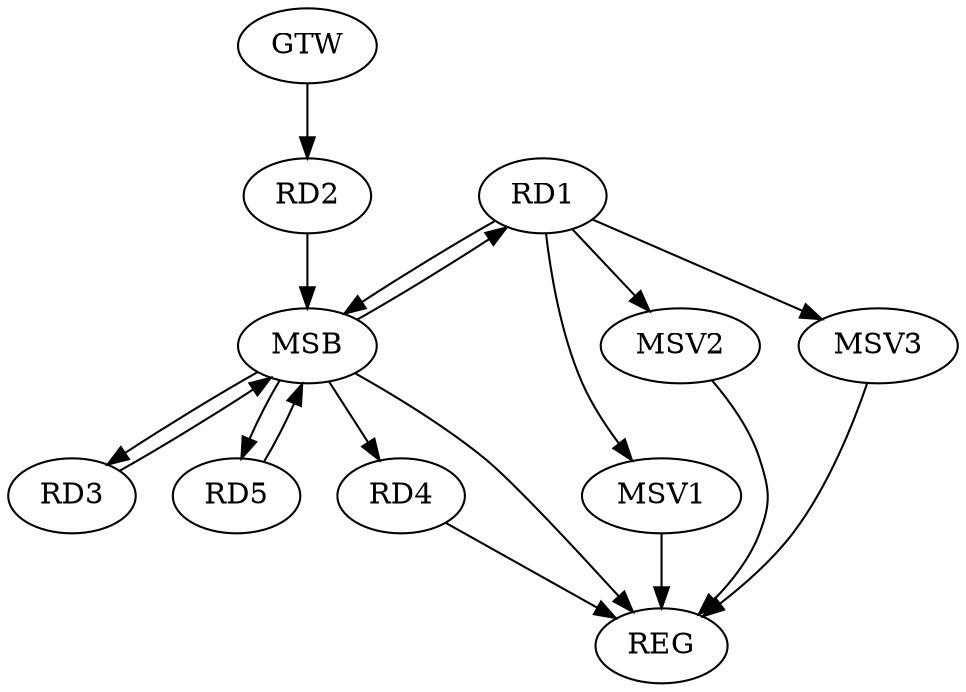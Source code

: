 strict digraph G {
  RD1 [ label="RD1" ];
  RD2 [ label="RD2" ];
  RD3 [ label="RD3" ];
  RD4 [ label="RD4" ];
  RD5 [ label="RD5" ];
  GTW [ label="GTW" ];
  REG [ label="REG" ];
  MSB [ label="MSB" ];
  MSV1 [ label="MSV1" ];
  MSV2 [ label="MSV2" ];
  MSV3 [ label="MSV3" ];
  GTW -> RD2;
  RD4 -> REG;
  RD1 -> MSB;
  MSB -> REG;
  RD2 -> MSB;
  MSB -> RD3;
  RD3 -> MSB;
  MSB -> RD4;
  MSB -> RD5;
  RD5 -> MSB;
  MSB -> RD1;
  RD1 -> MSV1;
  MSV1 -> REG;
  RD1 -> MSV2;
  MSV2 -> REG;
  RD1 -> MSV3;
  MSV3 -> REG;
}
